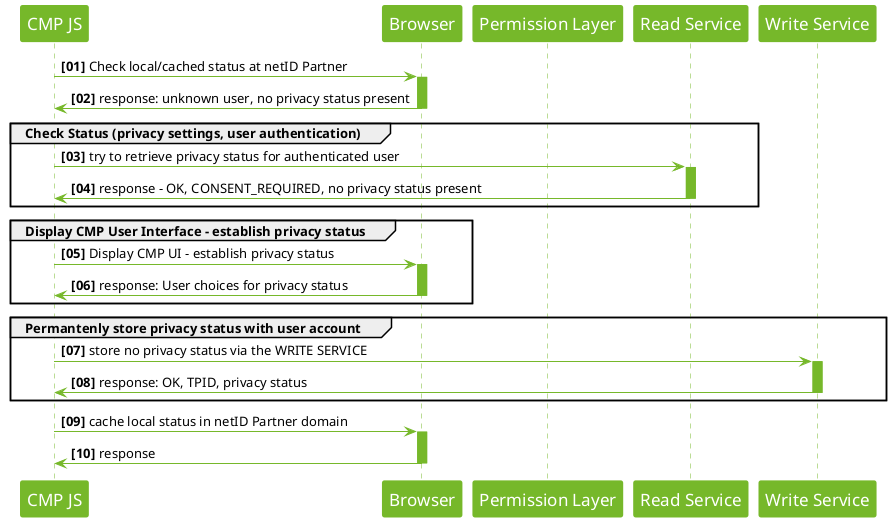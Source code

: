 @startuml

skinparam sequence {
	ArrowColor #76b82a
	ActorBorderColor #76b82a
    ActorBackgroundColor #FFF
	ActorFontColor #000
    ActorFontName Arial
	ActorFontSize 17

	LifeLineBorderColor #76b82a
	LifeLineBackgroundColor #76b82a
	
	ParticipantBorderColor #76b82a
	ParticipantBackgroundColor #76b82a
	ParticipantFontName Arial
	ParticipantFontSize 17
	ParticipantFontColor #FFF

}

autonumber "<b>[00]"
participant  "CMP JS" as cmp
participant  "Browser" as br
participant  "Permission Layer" as pl
participant  "Read Service" as rs
participant  "Write Service" as ws

cmp -> br : Check local/cached status at netID Partner
activate br
br -> cmp : response: unknown user, no privacy status present
deactivate br
group Check Status (privacy settings, user authentication)
    cmp -> rs : try to retrieve privacy status for authenticated user
    activate rs
    rs -> cmp : response - OK, CONSENT_REQUIRED, no privacy status present
    deactivate rs
    end
group Display CMP User Interface - establish privacy status 
    cmp -> br : Display CMP UI - establish privacy status
    activate br
    br -> cmp : response: User choices for privacy status
    deactivate br
    end
Group Permantenly store privacy status with user account
cmp -> ws : store no privacy status via the WRITE SERVICE
activate ws
ws -> cmp : response: OK, TPID, privacy status 
deactivate ws
end
cmp -> br : cache local status in netID Partner domain
activate br
br -> cmp : response
deactivate br
@enduml